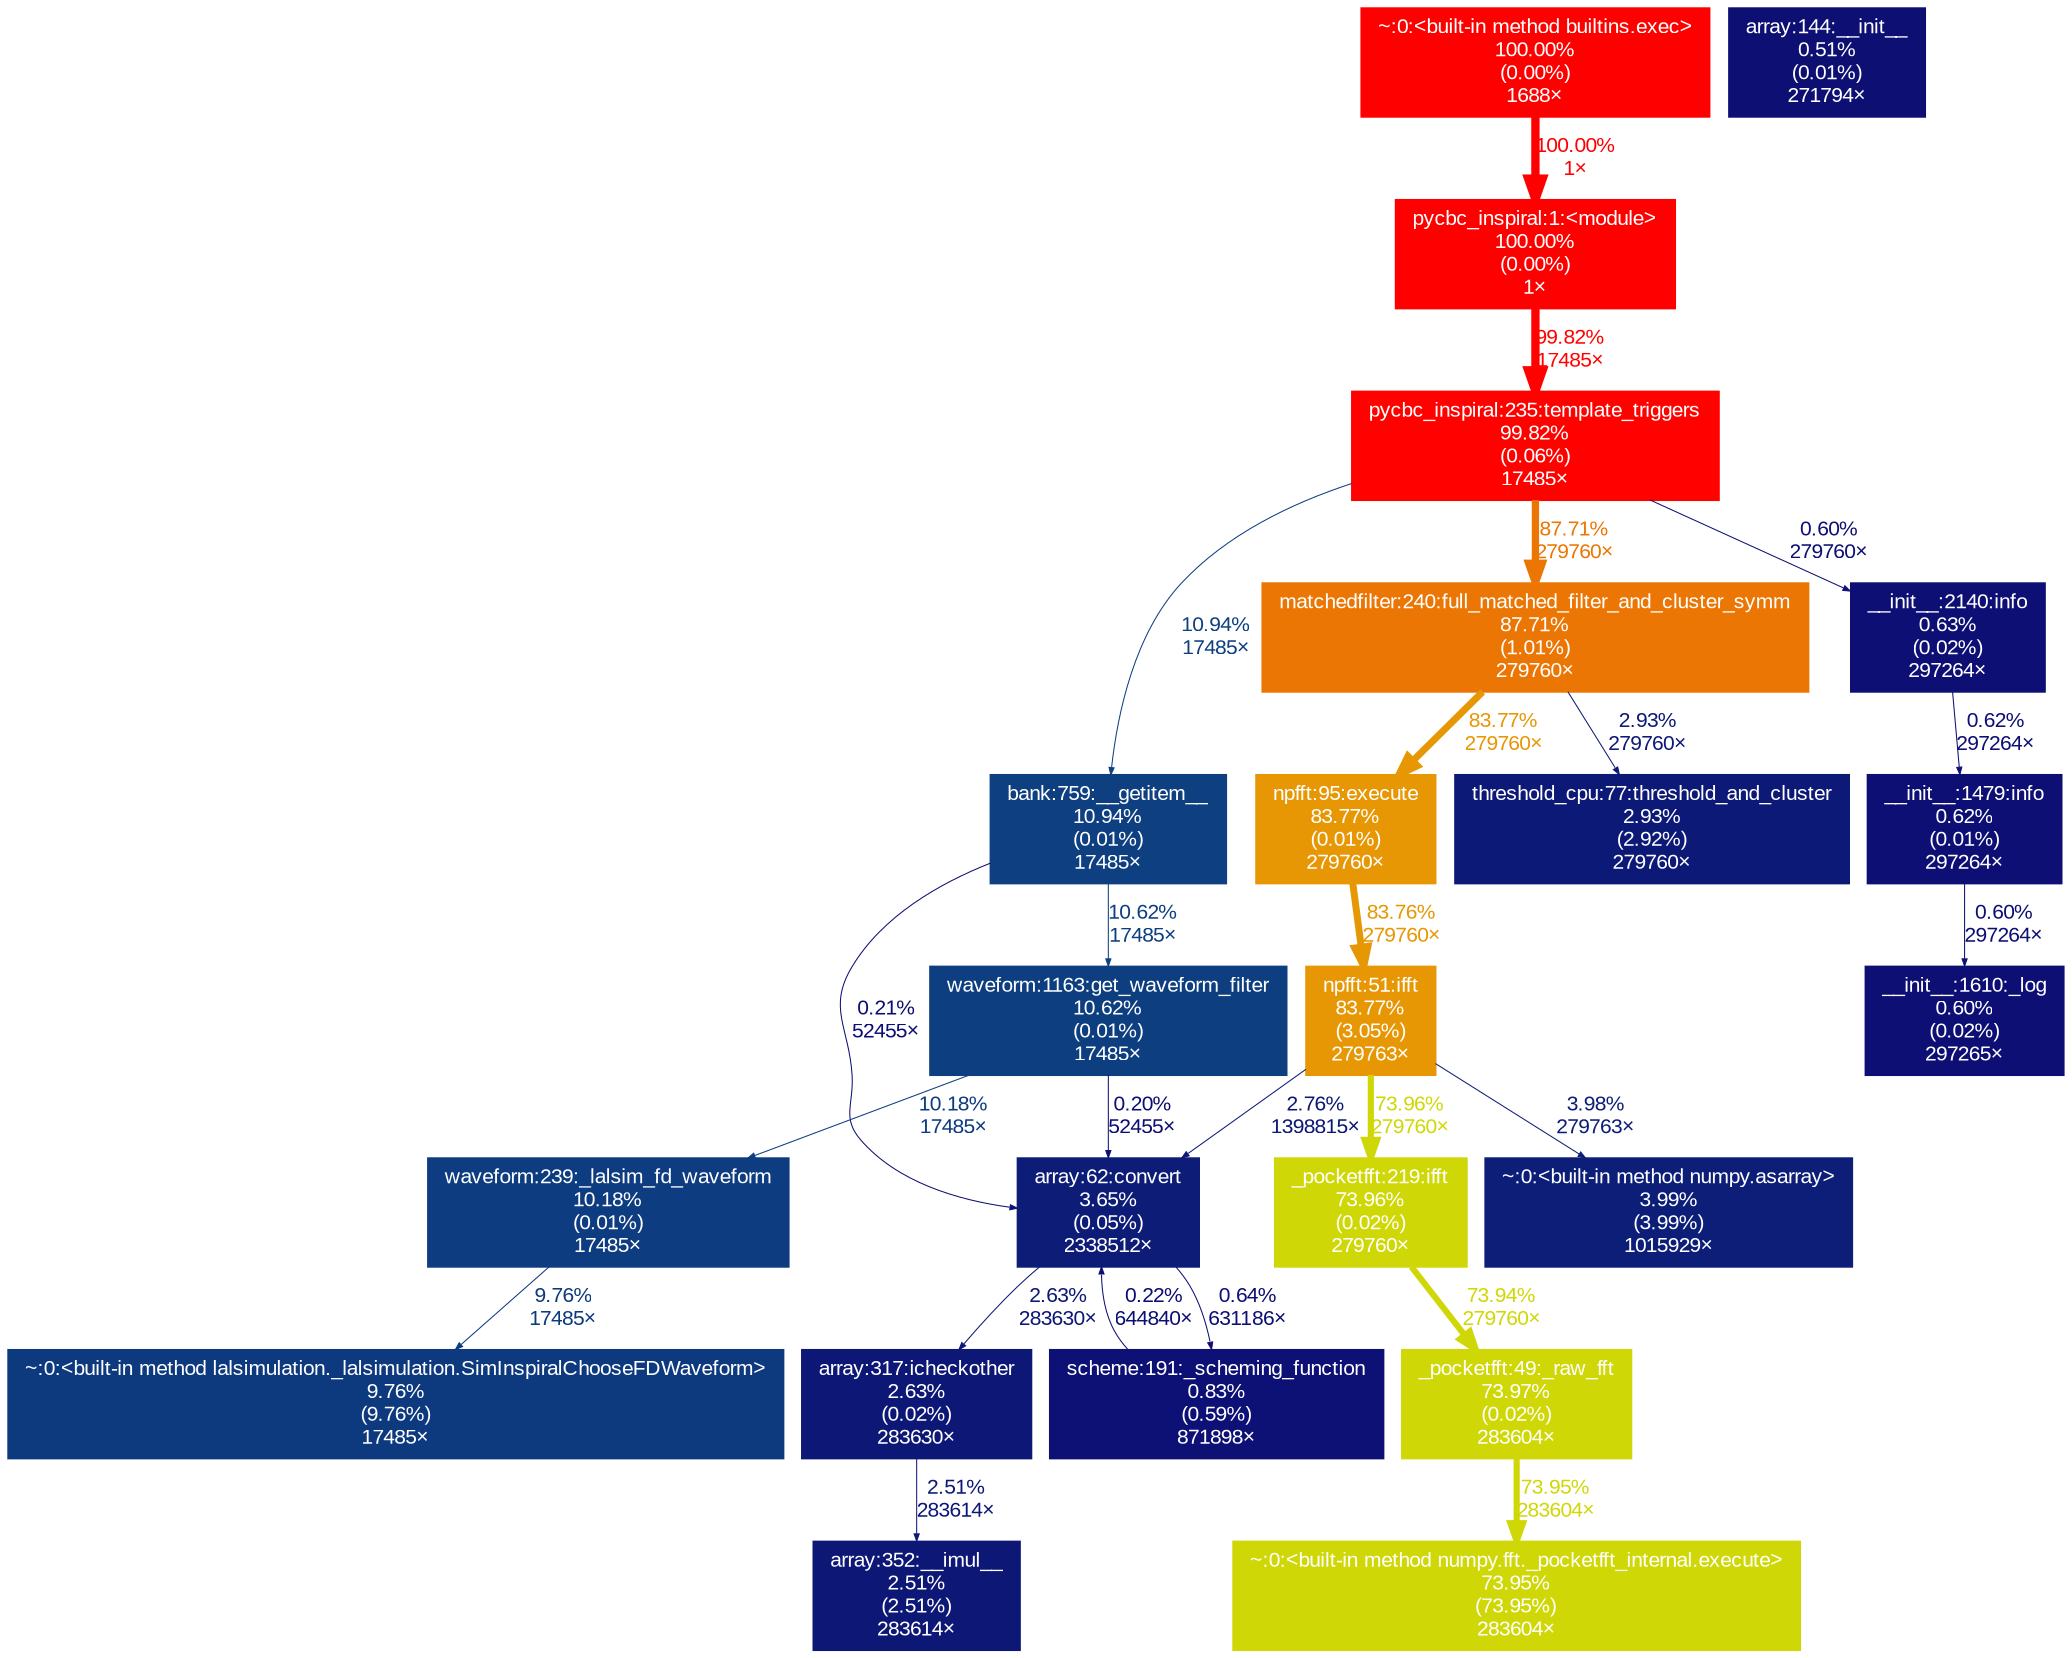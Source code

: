 digraph {
	graph [fontname=Arial, nodesep=0.125, ranksep=0.25];
	node [fontcolor=white, fontname=Arial, height=0, shape=box, style=filled, width=0];
	edge [fontname=Arial];
	368 [color="#ff0000", fontcolor="#ffffff", fontsize="10.00", label="pycbc_inspiral:1:<module>\n100.00%\n(0.00%)\n1×", tooltip="/work/pi_ccapano_umassd_edu/nperla_umassd_edu/envs/pycbc/bin/pycbc_inspiral"];
	368 -> 2564 [arrowsize="1.00", color="#ff0200", fontcolor="#ff0200", fontsize="10.00", label="99.82%\n17485×", labeldistance="3.99", penwidth="3.99"];
	1471 [color="#ff0000", fontcolor="#ffffff", fontsize="10.00", label="~:0:<built-in method builtins.exec>\n100.00%\n(0.00%)\n1688×", tooltip="~"];
	1471 -> 368 [arrowsize="1.00", color="#ff0000", fontcolor="#ff0000", fontsize="10.00", label="100.00%\n1×", labeldistance="4.00", penwidth="4.00"];
	1893 [color="#0d1074", fontcolor="#ffffff", fontsize="10.00", label="scheme:191:_scheming_function\n0.83%\n(0.59%)\n871898×", tooltip="/work/pi_ccapano_umassd_edu/nperla_umassd_edu/envs/pycbc/lib/python3.11/site-packages/pycbc/scheme.py"];
	1893 -> 3613 [arrowsize="0.35", color="#0d0e73", fontcolor="#0d0e73", fontsize="10.00", label="0.22%\n644840×", labeldistance="0.50", penwidth="0.50"];
	2155 [color="#0d0f73", fontcolor="#ffffff", fontsize="10.00", label="array:144:__init__\n0.51%\n(0.01%)\n271794×", tooltip="/work/pi_ccapano_umassd_edu/nperla_umassd_edu/envs/pycbc/lib/python3.11/site-packages/pycbc/types/array.py"];
	2181 [color="#0d3f81", fontcolor="#ffffff", fontsize="10.00", label="bank:759:__getitem__\n10.94%\n(0.01%)\n17485×", tooltip="/work/pi_ccapano_umassd_edu/nperla_umassd_edu/envs/pycbc/lib/python3.11/site-packages/pycbc/waveform/bank.py"];
	2181 -> 2605 [arrowsize="0.35", color="#0d3e80", fontcolor="#0d3e80", fontsize="10.00", label="10.62%\n17485×", labeldistance="0.50", penwidth="0.50"];
	2181 -> 3613 [arrowsize="0.35", color="#0d0e73", fontcolor="#0d0e73", fontsize="10.00", label="0.21%\n52455×", labeldistance="0.50", penwidth="0.50"];
	2259 [color="#0d1876", fontcolor="#ffffff", fontsize="10.00", label="array:317:icheckother\n2.63%\n(0.02%)\n283630×", tooltip="/work/pi_ccapano_umassd_edu/nperla_umassd_edu/envs/pycbc/lib/python3.11/site-packages/pycbc/types/array.py"];
	2259 -> 7548 [arrowsize="0.35", color="#0d1776", fontcolor="#0d1776", fontsize="10.00", label="2.51%\n283614×", labeldistance="0.50", penwidth="0.50"];
	2564 [color="#ff0200", fontcolor="#ffffff", fontsize="10.00", label="pycbc_inspiral:235:template_triggers\n99.82%\n(0.06%)\n17485×", tooltip="/work/pi_ccapano_umassd_edu/nperla_umassd_edu/envs/pycbc/bin/pycbc_inspiral"];
	2564 -> 2181 [arrowsize="0.35", color="#0d3f81", fontcolor="#0d3f81", fontsize="10.00", label="10.94%\n17485×", labeldistance="0.50", penwidth="0.50"];
	2564 -> 2583 [arrowsize="0.94", color="#ec7603", fontcolor="#ec7603", fontsize="10.00", label="87.71%\n279760×", labeldistance="3.51", penwidth="3.51"];
	2564 -> 2680 [arrowsize="0.35", color="#0d0f74", fontcolor="#0d0f74", fontsize="10.00", label="0.60%\n279760×", labeldistance="0.50", penwidth="0.50"];
	2573 [color="#cfd806", fontcolor="#ffffff", fontsize="10.00", label="_pocketfft:49:_raw_fft\n73.97%\n(0.02%)\n283604×", tooltip="/work/pi_ccapano_umassd_edu/nperla_umassd_edu/envs/pycbc/lib/python3.11/site-packages/numpy/fft/_pocketfft.py"];
	2573 -> 7747 [arrowsize="0.86", color="#cfd806", fontcolor="#cfd806", fontsize="10.00", label="73.95%\n283604×", labeldistance="2.96", penwidth="2.96"];
	2582 [color="#e79704", fontcolor="#ffffff", fontsize="10.00", label="npfft:51:ifft\n83.77%\n(3.05%)\n279763×", tooltip="/work/pi_ccapano_umassd_edu/nperla_umassd_edu/envs/pycbc/lib/python3.11/site-packages/pycbc/fft/npfft.py"];
	2582 -> 3587 [arrowsize="0.86", color="#cfd806", fontcolor="#cfd806", fontsize="10.00", label="73.96%\n279760×", labeldistance="2.96", penwidth="2.96"];
	2582 -> 3613 [arrowsize="0.35", color="#0d1876", fontcolor="#0d1876", fontsize="10.00", label="2.76%\n1398815×", labeldistance="0.50", penwidth="0.50"];
	2582 -> 8132 [arrowsize="0.35", color="#0d1e78", fontcolor="#0d1e78", fontsize="10.00", label="3.98%\n279763×", labeldistance="0.50", penwidth="0.50"];
	2583 [color="#ec7603", fontcolor="#ffffff", fontsize="10.00", label="matchedfilter:240:full_matched_filter_and_cluster_symm\n87.71%\n(1.01%)\n279760×", tooltip="/work/pi_ccapano_umassd_edu/nperla_umassd_edu/envs/pycbc/lib/python3.11/site-packages/pycbc/filter/matchedfilter.py"];
	2583 -> 3674 [arrowsize="0.92", color="#e79704", fontcolor="#e79704", fontsize="10.00", label="83.77%\n279760×", labeldistance="3.35", penwidth="3.35"];
	2583 -> 3878 [arrowsize="0.35", color="#0d1976", fontcolor="#0d1976", fontsize="10.00", label="2.93%\n279760×", labeldistance="0.50", penwidth="0.50"];
	2605 [color="#0d3e80", fontcolor="#ffffff", fontsize="10.00", label="waveform:1163:get_waveform_filter\n10.62%\n(0.01%)\n17485×", tooltip="/work/pi_ccapano_umassd_edu/nperla_umassd_edu/envs/pycbc/lib/python3.11/site-packages/pycbc/waveform/waveform.py"];
	2605 -> 3613 [arrowsize="0.35", color="#0d0e73", fontcolor="#0d0e73", fontsize="10.00", label="0.20%\n52455×", labeldistance="0.50", penwidth="0.50"];
	2605 -> 3634 [arrowsize="0.35", color="#0d3c80", fontcolor="#0d3c80", fontsize="10.00", label="10.18%\n17485×", labeldistance="0.50", penwidth="0.50"];
	2680 [color="#0d0f74", fontcolor="#ffffff", fontsize="10.00", label="__init__:2140:info\n0.63%\n(0.02%)\n297264×", tooltip="/work/pi_ccapano_umassd_edu/nperla_umassd_edu/envs/pycbc/lib/python3.11/logging/__init__.py"];
	2680 -> 3522 [arrowsize="0.35", color="#0d0f74", fontcolor="#0d0f74", fontsize="10.00", label="0.62%\n297264×", labeldistance="0.50", penwidth="0.50"];
	3484 [color="#0d0f74", fontcolor="#ffffff", fontsize="10.00", label="__init__:1610:_log\n0.60%\n(0.02%)\n297265×", tooltip="/work/pi_ccapano_umassd_edu/nperla_umassd_edu/envs/pycbc/lib/python3.11/logging/__init__.py"];
	3522 [color="#0d0f74", fontcolor="#ffffff", fontsize="10.00", label="__init__:1479:info\n0.62%\n(0.01%)\n297264×", tooltip="/work/pi_ccapano_umassd_edu/nperla_umassd_edu/envs/pycbc/lib/python3.11/logging/__init__.py"];
	3522 -> 3484 [arrowsize="0.35", color="#0d0f74", fontcolor="#0d0f74", fontsize="10.00", label="0.60%\n297264×", labeldistance="0.50", penwidth="0.50"];
	3587 [color="#cfd806", fontcolor="#ffffff", fontsize="10.00", label="_pocketfft:219:ifft\n73.96%\n(0.02%)\n279760×", tooltip="/work/pi_ccapano_umassd_edu/nperla_umassd_edu/envs/pycbc/lib/python3.11/site-packages/numpy/fft/_pocketfft.py"];
	3587 -> 2573 [arrowsize="0.86", color="#cfd806", fontcolor="#cfd806", fontsize="10.00", label="73.94%\n279760×", labeldistance="2.96", penwidth="2.96"];
	3613 [color="#0d1c77", fontcolor="#ffffff", fontsize="10.00", label="array:62:convert\n3.65%\n(0.05%)\n2338512×", tooltip="/work/pi_ccapano_umassd_edu/nperla_umassd_edu/envs/pycbc/lib/python3.11/site-packages/pycbc/types/array.py"];
	3613 -> 1893 [arrowsize="0.35", color="#0d0f74", fontcolor="#0d0f74", fontsize="10.00", label="0.64%\n631186×", labeldistance="0.50", penwidth="0.50"];
	3613 -> 2259 [arrowsize="0.35", color="#0d1876", fontcolor="#0d1876", fontsize="10.00", label="2.63%\n283630×", labeldistance="0.50", penwidth="0.50"];
	3634 [color="#0d3c80", fontcolor="#ffffff", fontsize="10.00", label="waveform:239:_lalsim_fd_waveform\n10.18%\n(0.01%)\n17485×", tooltip="/work/pi_ccapano_umassd_edu/nperla_umassd_edu/envs/pycbc/lib/python3.11/site-packages/pycbc/waveform/waveform.py"];
	3634 -> 5212 [arrowsize="0.35", color="#0d397f", fontcolor="#0d397f", fontsize="10.00", label="9.76%\n17485×", labeldistance="0.50", penwidth="0.50"];
	3674 [color="#e79704", fontcolor="#ffffff", fontsize="10.00", label="npfft:95:execute\n83.77%\n(0.01%)\n279760×", tooltip="/work/pi_ccapano_umassd_edu/nperla_umassd_edu/envs/pycbc/lib/python3.11/site-packages/pycbc/fft/npfft.py"];
	3674 -> 2582 [arrowsize="0.92", color="#e69704", fontcolor="#e69704", fontsize="10.00", label="83.76%\n279760×", labeldistance="3.35", penwidth="3.35"];
	3878 [color="#0d1976", fontcolor="#ffffff", fontsize="10.00", label="threshold_cpu:77:threshold_and_cluster\n2.93%\n(2.92%)\n279760×", tooltip="/work/pi_ccapano_umassd_edu/nperla_umassd_edu/envs/pycbc/lib/python3.11/site-packages/pycbc/events/threshold_cpu.py"];
	5212 [color="#0d397f", fontcolor="#ffffff", fontsize="10.00", label="~:0:<built-in method lalsimulation._lalsimulation.SimInspiralChooseFDWaveform>\n9.76%\n(9.76%)\n17485×", tooltip="~"];
	7548 [color="#0d1776", fontcolor="#ffffff", fontsize="10.00", label="array:352:__imul__\n2.51%\n(2.51%)\n283614×", tooltip="/work/pi_ccapano_umassd_edu/nperla_umassd_edu/envs/pycbc/lib/python3.11/site-packages/pycbc/types/array.py"];
	7747 [color="#cfd806", fontcolor="#ffffff", fontsize="10.00", label="~:0:<built-in method numpy.fft._pocketfft_internal.execute>\n73.95%\n(73.95%)\n283604×", tooltip="~"];
	8132 [color="#0d1e78", fontcolor="#ffffff", fontsize="10.00", label="~:0:<built-in method numpy.asarray>\n3.99%\n(3.99%)\n1015929×", tooltip="~"];
}
